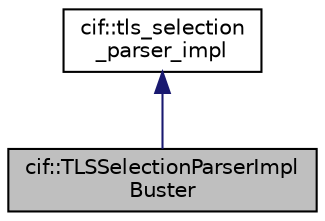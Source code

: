 digraph "cif::TLSSelectionParserImplBuster"
{
  edge [fontname="Helvetica",fontsize="10",labelfontname="Helvetica",labelfontsize="10"];
  node [fontname="Helvetica",fontsize="10",shape=record];
  Node2 [label="cif::TLSSelectionParserImpl\lBuster",height=0.2,width=0.4,color="black", fillcolor="grey75", style="filled", fontcolor="black"];
  Node3 -> Node2 [dir="back",color="midnightblue",fontsize="10",style="solid",fontname="Helvetica"];
  Node3 [label="cif::tls_selection\l_parser_impl",height=0.2,width=0.4,color="black", fillcolor="white", style="filled",URL="$classcif_1_1tls__selection__parser__impl.html"];
}
